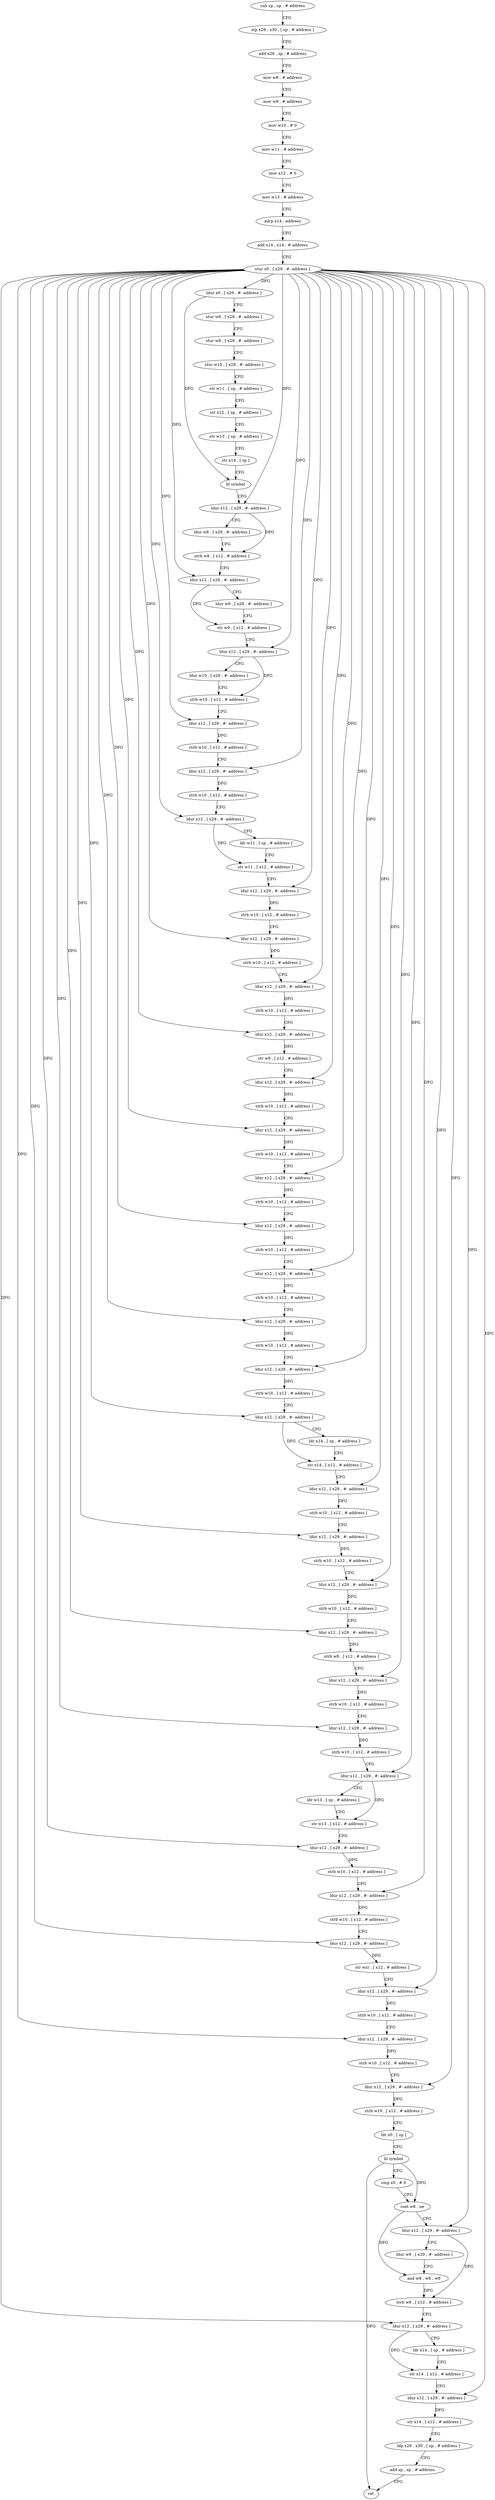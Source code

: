 digraph "func" {
"4208216" [label = "sub sp , sp , # address" ]
"4208220" [label = "stp x29 , x30 , [ sp , # address ]" ]
"4208224" [label = "add x29 , sp , # address" ]
"4208228" [label = "mov w8 , # address" ]
"4208232" [label = "mov w9 , # address" ]
"4208236" [label = "mov w10 , # 0" ]
"4208240" [label = "mov w11 , # address" ]
"4208244" [label = "mov x12 , # 0" ]
"4208248" [label = "mov w13 , # address" ]
"4208252" [label = "adrp x14 , address" ]
"4208256" [label = "add x14 , x14 , # address" ]
"4208260" [label = "stur x0 , [ x29 , #- address ]" ]
"4208264" [label = "ldur x0 , [ x29 , #- address ]" ]
"4208268" [label = "stur w8 , [ x29 , #- address ]" ]
"4208272" [label = "stur w9 , [ x29 , #- address ]" ]
"4208276" [label = "stur w10 , [ x29 , #- address ]" ]
"4208280" [label = "str w11 , [ sp , # address ]" ]
"4208284" [label = "str x12 , [ sp , # address ]" ]
"4208288" [label = "str w13 , [ sp , # address ]" ]
"4208292" [label = "str x14 , [ sp ]" ]
"4208296" [label = "bl symbol" ]
"4208300" [label = "ldur x12 , [ x29 , #- address ]" ]
"4208304" [label = "ldur w8 , [ x29 , #- address ]" ]
"4208308" [label = "strb w8 , [ x12 , # address ]" ]
"4208312" [label = "ldur x12 , [ x29 , #- address ]" ]
"4208316" [label = "ldur w9 , [ x29 , #- address ]" ]
"4208320" [label = "str w9 , [ x12 , # address ]" ]
"4208324" [label = "ldur x12 , [ x29 , #- address ]" ]
"4208328" [label = "ldur w10 , [ x29 , #- address ]" ]
"4208332" [label = "strb w10 , [ x12 , # address ]" ]
"4208336" [label = "ldur x12 , [ x29 , #- address ]" ]
"4208340" [label = "strb w10 , [ x12 , # address ]" ]
"4208344" [label = "ldur x12 , [ x29 , #- address ]" ]
"4208348" [label = "strb w10 , [ x12 , # address ]" ]
"4208352" [label = "ldur x12 , [ x29 , #- address ]" ]
"4208356" [label = "ldr w11 , [ sp , # address ]" ]
"4208360" [label = "str w11 , [ x12 , # address ]" ]
"4208364" [label = "ldur x12 , [ x29 , #- address ]" ]
"4208368" [label = "strb w10 , [ x12 , # address ]" ]
"4208372" [label = "ldur x12 , [ x29 , #- address ]" ]
"4208376" [label = "strb w10 , [ x12 , # address ]" ]
"4208380" [label = "ldur x12 , [ x29 , #- address ]" ]
"4208384" [label = "strb w10 , [ x12 , # address ]" ]
"4208388" [label = "ldur x12 , [ x29 , #- address ]" ]
"4208392" [label = "str w9 , [ x12 , # address ]" ]
"4208396" [label = "ldur x12 , [ x29 , #- address ]" ]
"4208400" [label = "strb w10 , [ x12 , # address ]" ]
"4208404" [label = "ldur x12 , [ x29 , #- address ]" ]
"4208408" [label = "strb w10 , [ x12 , # address ]" ]
"4208412" [label = "ldur x12 , [ x29 , #- address ]" ]
"4208416" [label = "strb w10 , [ x12 , # address ]" ]
"4208420" [label = "ldur x12 , [ x29 , #- address ]" ]
"4208424" [label = "strb w10 , [ x12 , # address ]" ]
"4208428" [label = "ldur x12 , [ x29 , #- address ]" ]
"4208432" [label = "strb w10 , [ x12 , # address ]" ]
"4208436" [label = "ldur x12 , [ x29 , #- address ]" ]
"4208440" [label = "strb w10 , [ x12 , # address ]" ]
"4208444" [label = "ldur x12 , [ x29 , #- address ]" ]
"4208448" [label = "strb w10 , [ x12 , # address ]" ]
"4208452" [label = "ldur x12 , [ x29 , #- address ]" ]
"4208456" [label = "ldr x14 , [ sp , # address ]" ]
"4208460" [label = "str x14 , [ x12 , # address ]" ]
"4208464" [label = "ldur x12 , [ x29 , #- address ]" ]
"4208468" [label = "strb w10 , [ x12 , # address ]" ]
"4208472" [label = "ldur x12 , [ x29 , #- address ]" ]
"4208476" [label = "strb w10 , [ x12 , # address ]" ]
"4208480" [label = "ldur x12 , [ x29 , #- address ]" ]
"4208484" [label = "strb w10 , [ x12 , # address ]" ]
"4208488" [label = "ldur x12 , [ x29 , #- address ]" ]
"4208492" [label = "strb w8 , [ x12 , # address ]" ]
"4208496" [label = "ldur x12 , [ x29 , #- address ]" ]
"4208500" [label = "strb w10 , [ x12 , # address ]" ]
"4208504" [label = "ldur x12 , [ x29 , #- address ]" ]
"4208508" [label = "strb w10 , [ x12 , # address ]" ]
"4208512" [label = "ldur x12 , [ x29 , #- address ]" ]
"4208516" [label = "ldr w13 , [ sp , # address ]" ]
"4208520" [label = "str w13 , [ x12 , # address ]" ]
"4208524" [label = "ldur x12 , [ x29 , #- address ]" ]
"4208528" [label = "strb w10 , [ x12 , # address ]" ]
"4208532" [label = "ldur x12 , [ x29 , #- address ]" ]
"4208536" [label = "strb w10 , [ x12 , # address ]" ]
"4208540" [label = "ldur x12 , [ x29 , #- address ]" ]
"4208544" [label = "str wzr , [ x12 , # address ]" ]
"4208548" [label = "ldur x12 , [ x29 , #- address ]" ]
"4208552" [label = "strb w10 , [ x12 , # address ]" ]
"4208556" [label = "ldur x12 , [ x29 , #- address ]" ]
"4208560" [label = "strb w10 , [ x12 , # address ]" ]
"4208564" [label = "ldur x12 , [ x29 , #- address ]" ]
"4208568" [label = "strb w10 , [ x12 , # address ]" ]
"4208572" [label = "ldr x0 , [ sp ]" ]
"4208576" [label = "bl symbol" ]
"4208580" [label = "cmp x0 , # 0" ]
"4208584" [label = "cset w8 , ne" ]
"4208588" [label = "ldur x12 , [ x29 , #- address ]" ]
"4208592" [label = "ldur w9 , [ x29 , #- address ]" ]
"4208596" [label = "and w8 , w8 , w9" ]
"4208600" [label = "strb w8 , [ x12 , # address ]" ]
"4208604" [label = "ldur x12 , [ x29 , #- address ]" ]
"4208608" [label = "ldr x14 , [ sp , # address ]" ]
"4208612" [label = "str x14 , [ x12 , # address ]" ]
"4208616" [label = "ldur x12 , [ x29 , #- address ]" ]
"4208620" [label = "str x14 , [ x12 , # address ]" ]
"4208624" [label = "ldp x29 , x30 , [ sp , # address ]" ]
"4208628" [label = "add sp , sp , # address" ]
"4208632" [label = "ret" ]
"4208216" -> "4208220" [ label = "CFG" ]
"4208220" -> "4208224" [ label = "CFG" ]
"4208224" -> "4208228" [ label = "CFG" ]
"4208228" -> "4208232" [ label = "CFG" ]
"4208232" -> "4208236" [ label = "CFG" ]
"4208236" -> "4208240" [ label = "CFG" ]
"4208240" -> "4208244" [ label = "CFG" ]
"4208244" -> "4208248" [ label = "CFG" ]
"4208248" -> "4208252" [ label = "CFG" ]
"4208252" -> "4208256" [ label = "CFG" ]
"4208256" -> "4208260" [ label = "CFG" ]
"4208260" -> "4208264" [ label = "DFG" ]
"4208260" -> "4208300" [ label = "DFG" ]
"4208260" -> "4208312" [ label = "DFG" ]
"4208260" -> "4208324" [ label = "DFG" ]
"4208260" -> "4208336" [ label = "DFG" ]
"4208260" -> "4208344" [ label = "DFG" ]
"4208260" -> "4208352" [ label = "DFG" ]
"4208260" -> "4208364" [ label = "DFG" ]
"4208260" -> "4208372" [ label = "DFG" ]
"4208260" -> "4208380" [ label = "DFG" ]
"4208260" -> "4208388" [ label = "DFG" ]
"4208260" -> "4208396" [ label = "DFG" ]
"4208260" -> "4208404" [ label = "DFG" ]
"4208260" -> "4208412" [ label = "DFG" ]
"4208260" -> "4208420" [ label = "DFG" ]
"4208260" -> "4208428" [ label = "DFG" ]
"4208260" -> "4208436" [ label = "DFG" ]
"4208260" -> "4208444" [ label = "DFG" ]
"4208260" -> "4208452" [ label = "DFG" ]
"4208260" -> "4208464" [ label = "DFG" ]
"4208260" -> "4208472" [ label = "DFG" ]
"4208260" -> "4208480" [ label = "DFG" ]
"4208260" -> "4208488" [ label = "DFG" ]
"4208260" -> "4208496" [ label = "DFG" ]
"4208260" -> "4208504" [ label = "DFG" ]
"4208260" -> "4208512" [ label = "DFG" ]
"4208260" -> "4208524" [ label = "DFG" ]
"4208260" -> "4208532" [ label = "DFG" ]
"4208260" -> "4208540" [ label = "DFG" ]
"4208260" -> "4208548" [ label = "DFG" ]
"4208260" -> "4208556" [ label = "DFG" ]
"4208260" -> "4208564" [ label = "DFG" ]
"4208260" -> "4208588" [ label = "DFG" ]
"4208260" -> "4208604" [ label = "DFG" ]
"4208260" -> "4208616" [ label = "DFG" ]
"4208264" -> "4208268" [ label = "CFG" ]
"4208264" -> "4208296" [ label = "DFG" ]
"4208268" -> "4208272" [ label = "CFG" ]
"4208272" -> "4208276" [ label = "CFG" ]
"4208276" -> "4208280" [ label = "CFG" ]
"4208280" -> "4208284" [ label = "CFG" ]
"4208284" -> "4208288" [ label = "CFG" ]
"4208288" -> "4208292" [ label = "CFG" ]
"4208292" -> "4208296" [ label = "CFG" ]
"4208296" -> "4208300" [ label = "CFG" ]
"4208300" -> "4208304" [ label = "CFG" ]
"4208300" -> "4208308" [ label = "DFG" ]
"4208304" -> "4208308" [ label = "CFG" ]
"4208308" -> "4208312" [ label = "CFG" ]
"4208312" -> "4208316" [ label = "CFG" ]
"4208312" -> "4208320" [ label = "DFG" ]
"4208316" -> "4208320" [ label = "CFG" ]
"4208320" -> "4208324" [ label = "CFG" ]
"4208324" -> "4208328" [ label = "CFG" ]
"4208324" -> "4208332" [ label = "DFG" ]
"4208328" -> "4208332" [ label = "CFG" ]
"4208332" -> "4208336" [ label = "CFG" ]
"4208336" -> "4208340" [ label = "DFG" ]
"4208340" -> "4208344" [ label = "CFG" ]
"4208344" -> "4208348" [ label = "DFG" ]
"4208348" -> "4208352" [ label = "CFG" ]
"4208352" -> "4208356" [ label = "CFG" ]
"4208352" -> "4208360" [ label = "DFG" ]
"4208356" -> "4208360" [ label = "CFG" ]
"4208360" -> "4208364" [ label = "CFG" ]
"4208364" -> "4208368" [ label = "DFG" ]
"4208368" -> "4208372" [ label = "CFG" ]
"4208372" -> "4208376" [ label = "DFG" ]
"4208376" -> "4208380" [ label = "CFG" ]
"4208380" -> "4208384" [ label = "DFG" ]
"4208384" -> "4208388" [ label = "CFG" ]
"4208388" -> "4208392" [ label = "DFG" ]
"4208392" -> "4208396" [ label = "CFG" ]
"4208396" -> "4208400" [ label = "DFG" ]
"4208400" -> "4208404" [ label = "CFG" ]
"4208404" -> "4208408" [ label = "DFG" ]
"4208408" -> "4208412" [ label = "CFG" ]
"4208412" -> "4208416" [ label = "DFG" ]
"4208416" -> "4208420" [ label = "CFG" ]
"4208420" -> "4208424" [ label = "DFG" ]
"4208424" -> "4208428" [ label = "CFG" ]
"4208428" -> "4208432" [ label = "DFG" ]
"4208432" -> "4208436" [ label = "CFG" ]
"4208436" -> "4208440" [ label = "DFG" ]
"4208440" -> "4208444" [ label = "CFG" ]
"4208444" -> "4208448" [ label = "DFG" ]
"4208448" -> "4208452" [ label = "CFG" ]
"4208452" -> "4208456" [ label = "CFG" ]
"4208452" -> "4208460" [ label = "DFG" ]
"4208456" -> "4208460" [ label = "CFG" ]
"4208460" -> "4208464" [ label = "CFG" ]
"4208464" -> "4208468" [ label = "DFG" ]
"4208468" -> "4208472" [ label = "CFG" ]
"4208472" -> "4208476" [ label = "DFG" ]
"4208476" -> "4208480" [ label = "CFG" ]
"4208480" -> "4208484" [ label = "DFG" ]
"4208484" -> "4208488" [ label = "CFG" ]
"4208488" -> "4208492" [ label = "DFG" ]
"4208492" -> "4208496" [ label = "CFG" ]
"4208496" -> "4208500" [ label = "DFG" ]
"4208500" -> "4208504" [ label = "CFG" ]
"4208504" -> "4208508" [ label = "DFG" ]
"4208508" -> "4208512" [ label = "CFG" ]
"4208512" -> "4208516" [ label = "CFG" ]
"4208512" -> "4208520" [ label = "DFG" ]
"4208516" -> "4208520" [ label = "CFG" ]
"4208520" -> "4208524" [ label = "CFG" ]
"4208524" -> "4208528" [ label = "DFG" ]
"4208528" -> "4208532" [ label = "CFG" ]
"4208532" -> "4208536" [ label = "DFG" ]
"4208536" -> "4208540" [ label = "CFG" ]
"4208540" -> "4208544" [ label = "DFG" ]
"4208544" -> "4208548" [ label = "CFG" ]
"4208548" -> "4208552" [ label = "DFG" ]
"4208552" -> "4208556" [ label = "CFG" ]
"4208556" -> "4208560" [ label = "DFG" ]
"4208560" -> "4208564" [ label = "CFG" ]
"4208564" -> "4208568" [ label = "DFG" ]
"4208568" -> "4208572" [ label = "CFG" ]
"4208572" -> "4208576" [ label = "CFG" ]
"4208576" -> "4208580" [ label = "CFG" ]
"4208576" -> "4208584" [ label = "DFG" ]
"4208576" -> "4208632" [ label = "DFG" ]
"4208580" -> "4208584" [ label = "CFG" ]
"4208584" -> "4208588" [ label = "CFG" ]
"4208584" -> "4208596" [ label = "DFG" ]
"4208588" -> "4208592" [ label = "CFG" ]
"4208588" -> "4208600" [ label = "DFG" ]
"4208592" -> "4208596" [ label = "CFG" ]
"4208596" -> "4208600" [ label = "DFG" ]
"4208600" -> "4208604" [ label = "CFG" ]
"4208604" -> "4208608" [ label = "CFG" ]
"4208604" -> "4208612" [ label = "DFG" ]
"4208608" -> "4208612" [ label = "CFG" ]
"4208612" -> "4208616" [ label = "CFG" ]
"4208616" -> "4208620" [ label = "DFG" ]
"4208620" -> "4208624" [ label = "CFG" ]
"4208624" -> "4208628" [ label = "CFG" ]
"4208628" -> "4208632" [ label = "CFG" ]
}

